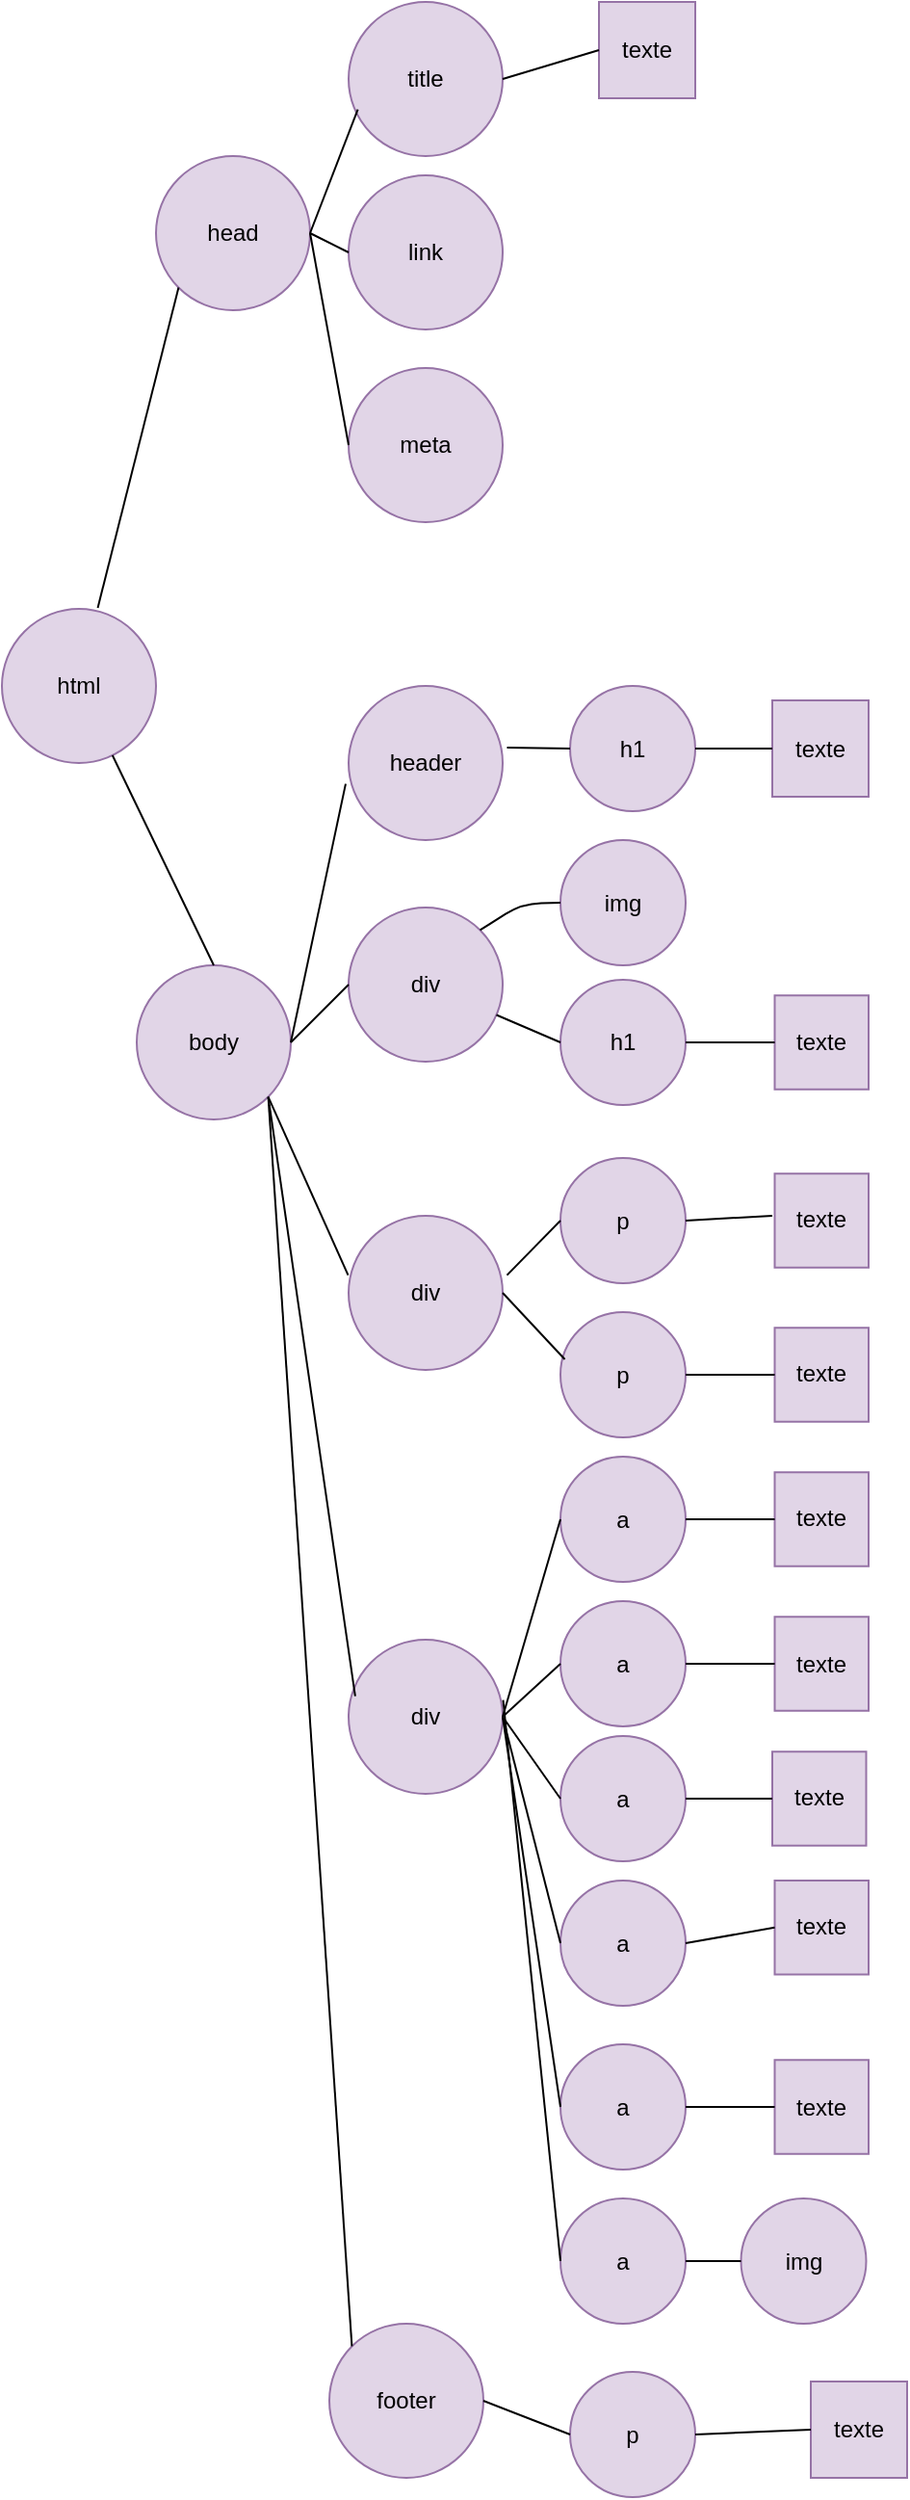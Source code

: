 <mxfile version="14.4.3" type="device"><diagram id="gYORF6ZWE_wR1nNC5yQl" name="Page-1"><mxGraphModel dx="1902" dy="950" grid="1" gridSize="10" guides="1" tooltips="1" connect="1" arrows="1" fold="1" page="1" pageScale="1" pageWidth="1100" pageHeight="850" math="0" shadow="0"><root><mxCell id="0"/><mxCell id="1" parent="0"/><mxCell id="XE9iukdoaNi7t61hyQEc-1" value="html" style="ellipse;whiteSpace=wrap;html=1;fillColor=#e1d5e7;strokeColor=#9673a6;" parent="1" vertex="1"><mxGeometry x="20" y="345" width="80" height="80" as="geometry"/></mxCell><mxCell id="XE9iukdoaNi7t61hyQEc-2" value="head" style="ellipse;whiteSpace=wrap;html=1;fillColor=#e1d5e7;strokeColor=#9673a6;" parent="1" vertex="1"><mxGeometry x="100" y="110" width="80" height="80" as="geometry"/></mxCell><mxCell id="XE9iukdoaNi7t61hyQEc-3" value="body" style="ellipse;whiteSpace=wrap;html=1;fillColor=#e1d5e7;strokeColor=#9673a6;" parent="1" vertex="1"><mxGeometry x="90" y="530" width="80" height="80" as="geometry"/></mxCell><mxCell id="XE9iukdoaNi7t61hyQEc-4" value="title" style="ellipse;whiteSpace=wrap;html=1;fillColor=#e1d5e7;strokeColor=#9673a6;" parent="1" vertex="1"><mxGeometry x="200" y="30" width="80" height="80" as="geometry"/></mxCell><mxCell id="XE9iukdoaNi7t61hyQEc-5" value="link" style="ellipse;whiteSpace=wrap;html=1;fillColor=#e1d5e7;strokeColor=#9673a6;" parent="1" vertex="1"><mxGeometry x="200" y="120" width="80" height="80" as="geometry"/></mxCell><mxCell id="XE9iukdoaNi7t61hyQEc-6" value="meta" style="ellipse;whiteSpace=wrap;html=1;fillColor=#e1d5e7;strokeColor=#9673a6;" parent="1" vertex="1"><mxGeometry x="200" y="220" width="80" height="80" as="geometry"/></mxCell><mxCell id="XE9iukdoaNi7t61hyQEc-7" value="texte" style="whiteSpace=wrap;html=1;aspect=fixed;fillColor=#e1d5e7;strokeColor=#9673a6;" parent="1" vertex="1"><mxGeometry x="330" y="30" width="50" height="50" as="geometry"/></mxCell><mxCell id="XE9iukdoaNi7t61hyQEc-8" value="header" style="ellipse;whiteSpace=wrap;html=1;fillColor=#e1d5e7;strokeColor=#9673a6;" parent="1" vertex="1"><mxGeometry x="200" y="385" width="80" height="80" as="geometry"/></mxCell><mxCell id="XE9iukdoaNi7t61hyQEc-9" value="h1" style="ellipse;whiteSpace=wrap;html=1;fillColor=#e1d5e7;strokeColor=#9673a6;" parent="1" vertex="1"><mxGeometry x="315" y="385" width="65" height="65" as="geometry"/></mxCell><mxCell id="XE9iukdoaNi7t61hyQEc-11" value="texte" style="whiteSpace=wrap;html=1;aspect=fixed;fillColor=#e1d5e7;strokeColor=#9673a6;" parent="1" vertex="1"><mxGeometry x="420" y="392.5" width="50" height="50" as="geometry"/></mxCell><mxCell id="XE9iukdoaNi7t61hyQEc-12" value="footer" style="ellipse;whiteSpace=wrap;html=1;fillColor=#e1d5e7;strokeColor=#9673a6;" parent="1" vertex="1"><mxGeometry x="190" y="1235" width="80" height="80" as="geometry"/></mxCell><mxCell id="XE9iukdoaNi7t61hyQEc-13" value="p" style="ellipse;whiteSpace=wrap;html=1;fillColor=#e1d5e7;strokeColor=#9673a6;" parent="1" vertex="1"><mxGeometry x="315" y="1260" width="65" height="65" as="geometry"/></mxCell><mxCell id="XE9iukdoaNi7t61hyQEc-15" value="texte" style="whiteSpace=wrap;html=1;aspect=fixed;fillColor=#e1d5e7;strokeColor=#9673a6;" parent="1" vertex="1"><mxGeometry x="440" y="1265" width="50" height="50" as="geometry"/></mxCell><mxCell id="XE9iukdoaNi7t61hyQEc-16" value="div" style="ellipse;whiteSpace=wrap;html=1;fillColor=#e1d5e7;strokeColor=#9673a6;" parent="1" vertex="1"><mxGeometry x="200" y="500" width="80" height="80" as="geometry"/></mxCell><mxCell id="XE9iukdoaNi7t61hyQEc-17" value="div" style="ellipse;whiteSpace=wrap;html=1;fillColor=#e1d5e7;strokeColor=#9673a6;" parent="1" vertex="1"><mxGeometry x="200" y="660" width="80" height="80" as="geometry"/></mxCell><mxCell id="XE9iukdoaNi7t61hyQEc-18" value="div" style="ellipse;whiteSpace=wrap;html=1;fillColor=#e1d5e7;strokeColor=#9673a6;" parent="1" vertex="1"><mxGeometry x="200" y="880" width="80" height="80" as="geometry"/></mxCell><mxCell id="XE9iukdoaNi7t61hyQEc-19" value="img" style="ellipse;whiteSpace=wrap;html=1;fillColor=#e1d5e7;strokeColor=#9673a6;" parent="1" vertex="1"><mxGeometry x="310" y="465" width="65" height="65" as="geometry"/></mxCell><mxCell id="XE9iukdoaNi7t61hyQEc-20" value="h1" style="ellipse;whiteSpace=wrap;html=1;fillColor=#e1d5e7;strokeColor=#9673a6;" parent="1" vertex="1"><mxGeometry x="310" y="537.5" width="65" height="65" as="geometry"/></mxCell><mxCell id="XE9iukdoaNi7t61hyQEc-21" value="texte" style="whiteSpace=wrap;html=1;aspect=fixed;fillColor=#e1d5e7;strokeColor=#9673a6;" parent="1" vertex="1"><mxGeometry x="421.25" y="545.63" width="48.75" height="48.75" as="geometry"/></mxCell><mxCell id="XE9iukdoaNi7t61hyQEc-22" value="p" style="ellipse;whiteSpace=wrap;html=1;fillColor=#e1d5e7;strokeColor=#9673a6;" parent="1" vertex="1"><mxGeometry x="310" y="630" width="65" height="65" as="geometry"/></mxCell><mxCell id="XE9iukdoaNi7t61hyQEc-23" value="p" style="ellipse;whiteSpace=wrap;html=1;fillColor=#e1d5e7;strokeColor=#9673a6;" parent="1" vertex="1"><mxGeometry x="310" y="710" width="65" height="65" as="geometry"/></mxCell><mxCell id="XE9iukdoaNi7t61hyQEc-24" value="texte" style="whiteSpace=wrap;html=1;aspect=fixed;fillColor=#e1d5e7;strokeColor=#9673a6;" parent="1" vertex="1"><mxGeometry x="421.25" y="638.12" width="48.75" height="48.75" as="geometry"/></mxCell><mxCell id="XE9iukdoaNi7t61hyQEc-25" value="texte" style="whiteSpace=wrap;html=1;aspect=fixed;fillColor=#e1d5e7;strokeColor=#9673a6;" parent="1" vertex="1"><mxGeometry x="421.25" y="718.12" width="48.75" height="48.75" as="geometry"/></mxCell><mxCell id="XE9iukdoaNi7t61hyQEc-26" value="a" style="ellipse;whiteSpace=wrap;html=1;fillColor=#e1d5e7;strokeColor=#9673a6;" parent="1" vertex="1"><mxGeometry x="310" y="785" width="65" height="65" as="geometry"/></mxCell><mxCell id="XE9iukdoaNi7t61hyQEc-27" value="a" style="ellipse;whiteSpace=wrap;html=1;fillColor=#e1d5e7;strokeColor=#9673a6;" parent="1" vertex="1"><mxGeometry x="310" y="860" width="65" height="65" as="geometry"/></mxCell><mxCell id="XE9iukdoaNi7t61hyQEc-28" value="a" style="ellipse;whiteSpace=wrap;html=1;fillColor=#e1d5e7;strokeColor=#9673a6;" parent="1" vertex="1"><mxGeometry x="310" y="930" width="65" height="65" as="geometry"/></mxCell><mxCell id="XE9iukdoaNi7t61hyQEc-29" value="a" style="ellipse;whiteSpace=wrap;html=1;fillColor=#e1d5e7;strokeColor=#9673a6;" parent="1" vertex="1"><mxGeometry x="310" y="1005" width="65" height="65" as="geometry"/></mxCell><mxCell id="XE9iukdoaNi7t61hyQEc-30" value="texte" style="whiteSpace=wrap;html=1;aspect=fixed;fillColor=#e1d5e7;strokeColor=#9673a6;" parent="1" vertex="1"><mxGeometry x="421.25" y="793.12" width="48.75" height="48.75" as="geometry"/></mxCell><mxCell id="XE9iukdoaNi7t61hyQEc-31" value="texte" style="whiteSpace=wrap;html=1;aspect=fixed;fillColor=#e1d5e7;strokeColor=#9673a6;" parent="1" vertex="1"><mxGeometry x="421.25" y="868.13" width="48.75" height="48.75" as="geometry"/></mxCell><mxCell id="XE9iukdoaNi7t61hyQEc-32" value="texte" style="whiteSpace=wrap;html=1;aspect=fixed;fillColor=#e1d5e7;strokeColor=#9673a6;" parent="1" vertex="1"><mxGeometry x="420" y="938.12" width="48.75" height="48.75" as="geometry"/></mxCell><mxCell id="XE9iukdoaNi7t61hyQEc-33" value="texte" style="whiteSpace=wrap;html=1;aspect=fixed;fillColor=#e1d5e7;strokeColor=#9673a6;" parent="1" vertex="1"><mxGeometry x="421.25" y="1005" width="48.75" height="48.75" as="geometry"/></mxCell><mxCell id="XE9iukdoaNi7t61hyQEc-34" value="" style="endArrow=none;html=1;exitX=0.06;exitY=0.697;exitDx=0;exitDy=0;exitPerimeter=0;" parent="1" source="XE9iukdoaNi7t61hyQEc-4" edge="1"><mxGeometry width="50" height="50" relative="1" as="geometry"><mxPoint x="130" y="420" as="sourcePoint"/><mxPoint x="180" y="150" as="targetPoint"/></mxGeometry></mxCell><mxCell id="XE9iukdoaNi7t61hyQEc-35" value="" style="endArrow=none;html=1;entryX=1;entryY=0.5;entryDx=0;entryDy=0;exitX=0;exitY=0.5;exitDx=0;exitDy=0;" parent="1" source="XE9iukdoaNi7t61hyQEc-5" target="XE9iukdoaNi7t61hyQEc-2" edge="1"><mxGeometry width="50" height="50" relative="1" as="geometry"><mxPoint x="214.8" y="95.76" as="sourcePoint"/><mxPoint x="193.52" y="150.8" as="targetPoint"/></mxGeometry></mxCell><mxCell id="XE9iukdoaNi7t61hyQEc-36" value="" style="endArrow=none;html=1;exitX=0;exitY=0.5;exitDx=0;exitDy=0;entryX=1;entryY=0.5;entryDx=0;entryDy=0;" parent="1" source="XE9iukdoaNi7t61hyQEc-6" target="XE9iukdoaNi7t61hyQEc-2" edge="1"><mxGeometry width="50" height="50" relative="1" as="geometry"><mxPoint x="224.8" y="105.76" as="sourcePoint"/><mxPoint x="203.52" y="160.8" as="targetPoint"/></mxGeometry></mxCell><mxCell id="XE9iukdoaNi7t61hyQEc-37" value="" style="endArrow=none;html=1;exitX=1;exitY=0.5;exitDx=0;exitDy=0;entryX=0;entryY=0.5;entryDx=0;entryDy=0;" parent="1" source="XE9iukdoaNi7t61hyQEc-4" target="XE9iukdoaNi7t61hyQEc-7" edge="1"><mxGeometry width="50" height="50" relative="1" as="geometry"><mxPoint x="280" y="120" as="sourcePoint"/><mxPoint x="330" y="70" as="targetPoint"/></mxGeometry></mxCell><mxCell id="XE9iukdoaNi7t61hyQEc-38" value="" style="endArrow=none;html=1;entryX=0;entryY=1;entryDx=0;entryDy=0;exitX=0.622;exitY=-0.006;exitDx=0;exitDy=0;exitPerimeter=0;" parent="1" source="XE9iukdoaNi7t61hyQEc-1" target="XE9iukdoaNi7t61hyQEc-2" edge="1"><mxGeometry width="50" height="50" relative="1" as="geometry"><mxPoint x="130" y="550" as="sourcePoint"/><mxPoint x="180" y="500" as="targetPoint"/></mxGeometry></mxCell><mxCell id="XE9iukdoaNi7t61hyQEc-40" value="" style="endArrow=none;html=1;entryX=0.5;entryY=0;entryDx=0;entryDy=0;" parent="1" source="XE9iukdoaNi7t61hyQEc-1" target="XE9iukdoaNi7t61hyQEc-3" edge="1"><mxGeometry width="50" height="50" relative="1" as="geometry"><mxPoint x="110" y="395" as="sourcePoint"/><mxPoint x="210" y="435" as="targetPoint"/></mxGeometry></mxCell><mxCell id="XE9iukdoaNi7t61hyQEc-41" value="" style="endArrow=none;html=1;entryX=-0.019;entryY=0.635;entryDx=0;entryDy=0;exitX=1;exitY=0.5;exitDx=0;exitDy=0;entryPerimeter=0;" parent="1" source="XE9iukdoaNi7t61hyQEc-3" target="XE9iukdoaNi7t61hyQEc-8" edge="1"><mxGeometry width="50" height="50" relative="1" as="geometry"><mxPoint x="120" y="405" as="sourcePoint"/><mxPoint x="220" y="445" as="targetPoint"/></mxGeometry></mxCell><mxCell id="XE9iukdoaNi7t61hyQEc-42" value="" style="endArrow=none;html=1;entryX=0;entryY=0.5;entryDx=0;entryDy=0;exitX=1;exitY=0.5;exitDx=0;exitDy=0;" parent="1" source="XE9iukdoaNi7t61hyQEc-3" target="XE9iukdoaNi7t61hyQEc-16" edge="1"><mxGeometry width="50" height="50" relative="1" as="geometry"><mxPoint x="130" y="415" as="sourcePoint"/><mxPoint x="230" y="455" as="targetPoint"/></mxGeometry></mxCell><mxCell id="XE9iukdoaNi7t61hyQEc-43" value="" style="endArrow=none;html=1;entryX=-0.003;entryY=0.385;entryDx=0;entryDy=0;exitX=1;exitY=1;exitDx=0;exitDy=0;entryPerimeter=0;" parent="1" source="XE9iukdoaNi7t61hyQEc-3" target="XE9iukdoaNi7t61hyQEc-17" edge="1"><mxGeometry width="50" height="50" relative="1" as="geometry"><mxPoint x="140" y="425" as="sourcePoint"/><mxPoint x="240" y="465" as="targetPoint"/></mxGeometry></mxCell><mxCell id="XE9iukdoaNi7t61hyQEc-44" value="" style="endArrow=none;html=1;entryX=0.043;entryY=0.366;entryDx=0;entryDy=0;exitX=1;exitY=1;exitDx=0;exitDy=0;entryPerimeter=0;" parent="1" source="XE9iukdoaNi7t61hyQEc-3" target="XE9iukdoaNi7t61hyQEc-18" edge="1"><mxGeometry width="50" height="50" relative="1" as="geometry"><mxPoint x="150" y="435" as="sourcePoint"/><mxPoint x="250" y="475" as="targetPoint"/></mxGeometry></mxCell><mxCell id="XE9iukdoaNi7t61hyQEc-45" value="" style="endArrow=none;html=1;entryX=0;entryY=0;entryDx=0;entryDy=0;exitX=1;exitY=1;exitDx=0;exitDy=0;" parent="1" source="XE9iukdoaNi7t61hyQEc-3" target="XE9iukdoaNi7t61hyQEc-12" edge="1"><mxGeometry width="50" height="50" relative="1" as="geometry"><mxPoint x="160" y="445" as="sourcePoint"/><mxPoint x="260" y="485" as="targetPoint"/></mxGeometry></mxCell><mxCell id="XE9iukdoaNi7t61hyQEc-46" value="" style="endArrow=none;html=1;entryX=0;entryY=0.5;entryDx=0;entryDy=0;exitX=1.028;exitY=0.4;exitDx=0;exitDy=0;exitPerimeter=0;" parent="1" source="XE9iukdoaNi7t61hyQEc-8" target="XE9iukdoaNi7t61hyQEc-9" edge="1"><mxGeometry width="50" height="50" relative="1" as="geometry"><mxPoint x="280" y="400" as="sourcePoint"/><mxPoint x="330" y="350" as="targetPoint"/></mxGeometry></mxCell><mxCell id="XE9iukdoaNi7t61hyQEc-47" value="" style="endArrow=none;html=1;exitX=1;exitY=0;exitDx=0;exitDy=0;entryX=0;entryY=0.5;entryDx=0;entryDy=0;" parent="1" source="XE9iukdoaNi7t61hyQEc-16" target="XE9iukdoaNi7t61hyQEc-19" edge="1"><mxGeometry width="50" height="50" relative="1" as="geometry"><mxPoint x="292.24" y="427" as="sourcePoint"/><mxPoint x="325" y="428" as="targetPoint"/><Array as="points"><mxPoint x="290" y="498"/></Array></mxGeometry></mxCell><mxCell id="XE9iukdoaNi7t61hyQEc-49" value="" style="endArrow=none;html=1;entryX=0;entryY=0.5;entryDx=0;entryDy=0;" parent="1" source="XE9iukdoaNi7t61hyQEc-16" target="XE9iukdoaNi7t61hyQEc-20" edge="1"><mxGeometry width="50" height="50" relative="1" as="geometry"><mxPoint x="260" y="590" as="sourcePoint"/><mxPoint x="310" y="540" as="targetPoint"/></mxGeometry></mxCell><mxCell id="XE9iukdoaNi7t61hyQEc-50" value="" style="endArrow=none;html=1;entryX=0;entryY=0.5;entryDx=0;entryDy=0;exitX=1;exitY=0.5;exitDx=0;exitDy=0;" parent="1" source="XE9iukdoaNi7t61hyQEc-20" target="XE9iukdoaNi7t61hyQEc-21" edge="1"><mxGeometry width="50" height="50" relative="1" as="geometry"><mxPoint x="302.24" y="437" as="sourcePoint"/><mxPoint x="335" y="437.5" as="targetPoint"/></mxGeometry></mxCell><mxCell id="XE9iukdoaNi7t61hyQEc-51" value="" style="endArrow=none;html=1;entryX=0;entryY=0.5;entryDx=0;entryDy=0;exitX=1;exitY=0.5;exitDx=0;exitDy=0;" parent="1" source="XE9iukdoaNi7t61hyQEc-9" target="XE9iukdoaNi7t61hyQEc-11" edge="1"><mxGeometry width="50" height="50" relative="1" as="geometry"><mxPoint x="312.24" y="447" as="sourcePoint"/><mxPoint x="345" y="447.5" as="targetPoint"/></mxGeometry></mxCell><mxCell id="XE9iukdoaNi7t61hyQEc-52" value="" style="endArrow=none;html=1;exitX=1;exitY=0.5;exitDx=0;exitDy=0;" parent="1" source="XE9iukdoaNi7t61hyQEc-22" edge="1"><mxGeometry width="50" height="50" relative="1" as="geometry"><mxPoint x="370" y="710" as="sourcePoint"/><mxPoint x="420" y="660" as="targetPoint"/></mxGeometry></mxCell><mxCell id="XE9iukdoaNi7t61hyQEc-53" value="" style="endArrow=none;html=1;entryX=0;entryY=0.5;entryDx=0;entryDy=0;exitX=1;exitY=0.5;exitDx=0;exitDy=0;" parent="1" source="XE9iukdoaNi7t61hyQEc-23" target="XE9iukdoaNi7t61hyQEc-25" edge="1"><mxGeometry width="50" height="50" relative="1" as="geometry"><mxPoint x="322.24" y="457" as="sourcePoint"/><mxPoint x="355" y="457.5" as="targetPoint"/></mxGeometry></mxCell><mxCell id="XE9iukdoaNi7t61hyQEc-54" value="" style="endArrow=none;html=1;entryX=0;entryY=0.5;entryDx=0;entryDy=0;exitX=1.028;exitY=0.385;exitDx=0;exitDy=0;exitPerimeter=0;" parent="1" source="XE9iukdoaNi7t61hyQEc-17" target="XE9iukdoaNi7t61hyQEc-22" edge="1"><mxGeometry width="50" height="50" relative="1" as="geometry"><mxPoint x="270" y="730" as="sourcePoint"/><mxPoint x="320" y="680" as="targetPoint"/></mxGeometry></mxCell><mxCell id="XE9iukdoaNi7t61hyQEc-55" value="" style="endArrow=none;html=1;entryX=1;entryY=0.5;entryDx=0;entryDy=0;exitX=0.035;exitY=0.377;exitDx=0;exitDy=0;exitPerimeter=0;" parent="1" source="XE9iukdoaNi7t61hyQEc-23" target="XE9iukdoaNi7t61hyQEc-17" edge="1"><mxGeometry width="50" height="50" relative="1" as="geometry"><mxPoint x="270" y="750" as="sourcePoint"/><mxPoint x="320" y="700" as="targetPoint"/></mxGeometry></mxCell><mxCell id="XE9iukdoaNi7t61hyQEc-56" value="" style="endArrow=none;html=1;entryX=0;entryY=0.5;entryDx=0;entryDy=0;exitX=1;exitY=0.5;exitDx=0;exitDy=0;" parent="1" source="XE9iukdoaNi7t61hyQEc-18" target="XE9iukdoaNi7t61hyQEc-26" edge="1"><mxGeometry width="50" height="50" relative="1" as="geometry"><mxPoint x="230" y="860" as="sourcePoint"/><mxPoint x="280" y="810" as="targetPoint"/></mxGeometry></mxCell><mxCell id="XE9iukdoaNi7t61hyQEc-57" value="" style="endArrow=none;html=1;exitX=1;exitY=0.5;exitDx=0;exitDy=0;entryX=0;entryY=0.5;entryDx=0;entryDy=0;" parent="1" source="XE9iukdoaNi7t61hyQEc-18" target="XE9iukdoaNi7t61hyQEc-27" edge="1"><mxGeometry width="50" height="50" relative="1" as="geometry"><mxPoint x="270" y="970" as="sourcePoint"/><mxPoint x="320" y="920" as="targetPoint"/></mxGeometry></mxCell><mxCell id="XE9iukdoaNi7t61hyQEc-58" value="" style="endArrow=none;html=1;exitX=1;exitY=0.5;exitDx=0;exitDy=0;entryX=0;entryY=0.5;entryDx=0;entryDy=0;" parent="1" source="XE9iukdoaNi7t61hyQEc-18" target="XE9iukdoaNi7t61hyQEc-28" edge="1"><mxGeometry width="50" height="50" relative="1" as="geometry"><mxPoint x="280" y="1000" as="sourcePoint"/><mxPoint x="330" y="950" as="targetPoint"/></mxGeometry></mxCell><mxCell id="XE9iukdoaNi7t61hyQEc-59" value="" style="endArrow=none;html=1;entryX=1;entryY=0.5;entryDx=0;entryDy=0;exitX=0;exitY=0.5;exitDx=0;exitDy=0;" parent="1" source="XE9iukdoaNi7t61hyQEc-29" target="XE9iukdoaNi7t61hyQEc-18" edge="1"><mxGeometry width="50" height="50" relative="1" as="geometry"><mxPoint x="250" y="1040" as="sourcePoint"/><mxPoint x="300" y="990" as="targetPoint"/></mxGeometry></mxCell><mxCell id="XE9iukdoaNi7t61hyQEc-60" value="" style="endArrow=none;html=1;entryX=0;entryY=0.5;entryDx=0;entryDy=0;exitX=1;exitY=0.5;exitDx=0;exitDy=0;" parent="1" source="XE9iukdoaNi7t61hyQEc-12" target="XE9iukdoaNi7t61hyQEc-13" edge="1"><mxGeometry width="50" height="50" relative="1" as="geometry"><mxPoint x="270" y="1160" as="sourcePoint"/><mxPoint x="320" y="1110" as="targetPoint"/></mxGeometry></mxCell><mxCell id="XE9iukdoaNi7t61hyQEc-61" value="" style="endArrow=none;html=1;exitX=1;exitY=0.5;exitDx=0;exitDy=0;entryX=0;entryY=0.5;entryDx=0;entryDy=0;entryPerimeter=0;" parent="1" source="XE9iukdoaNi7t61hyQEc-26" target="XE9iukdoaNi7t61hyQEc-30" edge="1"><mxGeometry width="50" height="50" relative="1" as="geometry"><mxPoint x="370" y="860" as="sourcePoint"/><mxPoint x="420" y="810" as="targetPoint"/></mxGeometry></mxCell><mxCell id="XE9iukdoaNi7t61hyQEc-62" value="" style="endArrow=none;html=1;exitX=1;exitY=0.5;exitDx=0;exitDy=0;entryX=0;entryY=0.5;entryDx=0;entryDy=0;" parent="1" source="XE9iukdoaNi7t61hyQEc-27" target="XE9iukdoaNi7t61hyQEc-31" edge="1"><mxGeometry width="50" height="50" relative="1" as="geometry"><mxPoint x="385" y="827.5" as="sourcePoint"/><mxPoint x="430" y="827.505" as="targetPoint"/></mxGeometry></mxCell><mxCell id="XE9iukdoaNi7t61hyQEc-64" value="" style="endArrow=none;html=1;exitX=1;exitY=0.5;exitDx=0;exitDy=0;entryX=0;entryY=0.5;entryDx=0;entryDy=0;" parent="1" source="XE9iukdoaNi7t61hyQEc-28" target="XE9iukdoaNi7t61hyQEc-32" edge="1"><mxGeometry width="50" height="50" relative="1" as="geometry"><mxPoint x="395" y="837.5" as="sourcePoint"/><mxPoint x="440" y="837.505" as="targetPoint"/></mxGeometry></mxCell><mxCell id="XE9iukdoaNi7t61hyQEc-65" value="" style="endArrow=none;html=1;exitX=1;exitY=0.5;exitDx=0;exitDy=0;entryX=0;entryY=0.5;entryDx=0;entryDy=0;" parent="1" source="XE9iukdoaNi7t61hyQEc-29" target="XE9iukdoaNi7t61hyQEc-33" edge="1"><mxGeometry width="50" height="50" relative="1" as="geometry"><mxPoint x="405" y="847.5" as="sourcePoint"/><mxPoint x="450" y="847.505" as="targetPoint"/></mxGeometry></mxCell><mxCell id="XE9iukdoaNi7t61hyQEc-66" value="" style="endArrow=none;html=1;exitX=1;exitY=0.5;exitDx=0;exitDy=0;entryX=0;entryY=0.5;entryDx=0;entryDy=0;" parent="1" source="XE9iukdoaNi7t61hyQEc-13" target="XE9iukdoaNi7t61hyQEc-15" edge="1"><mxGeometry width="50" height="50" relative="1" as="geometry"><mxPoint x="415" y="857.5" as="sourcePoint"/><mxPoint x="460" y="857.505" as="targetPoint"/></mxGeometry></mxCell><mxCell id="43MIw1OGvU29NI-YMMUB-1" value="a" style="ellipse;whiteSpace=wrap;html=1;fillColor=#e1d5e7;strokeColor=#9673a6;" vertex="1" parent="1"><mxGeometry x="310" y="1090" width="65" height="65" as="geometry"/></mxCell><mxCell id="43MIw1OGvU29NI-YMMUB-3" value="texte" style="whiteSpace=wrap;html=1;aspect=fixed;fillColor=#e1d5e7;strokeColor=#9673a6;" vertex="1" parent="1"><mxGeometry x="421.25" y="1098.13" width="48.75" height="48.75" as="geometry"/></mxCell><mxCell id="43MIw1OGvU29NI-YMMUB-4" value="" style="endArrow=none;html=1;entryX=1;entryY=0.5;entryDx=0;entryDy=0;exitX=0;exitY=0.5;exitDx=0;exitDy=0;" edge="1" parent="1" source="43MIw1OGvU29NI-YMMUB-1" target="XE9iukdoaNi7t61hyQEc-18"><mxGeometry width="50" height="50" relative="1" as="geometry"><mxPoint x="320" y="1047.5" as="sourcePoint"/><mxPoint x="290" y="930" as="targetPoint"/></mxGeometry></mxCell><mxCell id="43MIw1OGvU29NI-YMMUB-7" value="" style="endArrow=none;html=1;exitX=1;exitY=0.5;exitDx=0;exitDy=0;entryX=0;entryY=0.5;entryDx=0;entryDy=0;" edge="1" parent="1" source="43MIw1OGvU29NI-YMMUB-1" target="43MIw1OGvU29NI-YMMUB-3"><mxGeometry width="50" height="50" relative="1" as="geometry"><mxPoint x="385" y="972.5" as="sourcePoint"/><mxPoint x="430" y="972.495" as="targetPoint"/></mxGeometry></mxCell><mxCell id="43MIw1OGvU29NI-YMMUB-8" value="a" style="ellipse;whiteSpace=wrap;html=1;fillColor=#e1d5e7;strokeColor=#9673a6;" vertex="1" parent="1"><mxGeometry x="310" y="1170" width="65" height="65" as="geometry"/></mxCell><mxCell id="43MIw1OGvU29NI-YMMUB-9" value="img" style="ellipse;whiteSpace=wrap;html=1;fillColor=#e1d5e7;strokeColor=#9673a6;" vertex="1" parent="1"><mxGeometry x="403.75" y="1170" width="65" height="65" as="geometry"/></mxCell><mxCell id="43MIw1OGvU29NI-YMMUB-10" value="" style="endArrow=none;html=1;exitX=1;exitY=0.5;exitDx=0;exitDy=0;entryX=0;entryY=0.5;entryDx=0;entryDy=0;" edge="1" parent="1" source="43MIw1OGvU29NI-YMMUB-8" target="43MIw1OGvU29NI-YMMUB-9"><mxGeometry width="50" height="50" relative="1" as="geometry"><mxPoint x="385" y="1132.5" as="sourcePoint"/><mxPoint x="431.25" y="1132.505" as="targetPoint"/></mxGeometry></mxCell><mxCell id="43MIw1OGvU29NI-YMMUB-11" value="" style="endArrow=none;html=1;exitX=1.003;exitY=0.391;exitDx=0;exitDy=0;entryX=0;entryY=0.5;entryDx=0;entryDy=0;exitPerimeter=0;" edge="1" parent="1" source="XE9iukdoaNi7t61hyQEc-18" target="43MIw1OGvU29NI-YMMUB-8"><mxGeometry width="50" height="50" relative="1" as="geometry"><mxPoint x="395" y="1142.5" as="sourcePoint"/><mxPoint x="441.25" y="1142.505" as="targetPoint"/></mxGeometry></mxCell></root></mxGraphModel></diagram></mxfile>